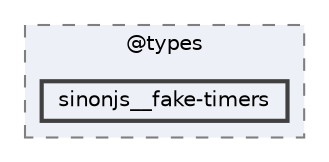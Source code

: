 digraph "C:/Users/arisc/OneDrive/Documents/GitHub/FINAL/EcoEats-Project/node_modules/@types/sinonjs__fake-timers"
{
 // LATEX_PDF_SIZE
  bgcolor="transparent";
  edge [fontname=Helvetica,fontsize=10,labelfontname=Helvetica,labelfontsize=10];
  node [fontname=Helvetica,fontsize=10,shape=box,height=0.2,width=0.4];
  compound=true
  subgraph clusterdir_fcfbd2bcc1e777bae19fd8075af818f1 {
    graph [ bgcolor="#edf0f7", pencolor="grey50", label="@types", fontname=Helvetica,fontsize=10 style="filled,dashed", URL="dir_fcfbd2bcc1e777bae19fd8075af818f1.html",tooltip=""]
  dir_55039fefb0bc4bc7eef4472a385a7536 [label="sinonjs__fake-timers", fillcolor="#edf0f7", color="grey25", style="filled,bold", URL="dir_55039fefb0bc4bc7eef4472a385a7536.html",tooltip=""];
  }
}

